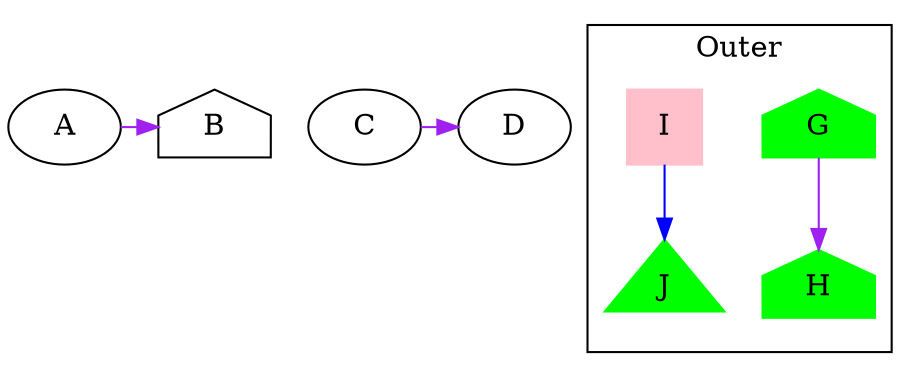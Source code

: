 strict digraph graph_55
{
	A [shape = oval]

	node [shape = house]
	edge [color = purple]

	{
		rank = same
		B
		node [shape = oval]
		A -> B
		{ C -> D }
	}

	node [color = green style = filled]

	subgraph cluster_outer
	{
		G -> H
		label = Outer
		subgraph
		{
			node [shape = triangle]
			edge [color = blue]
			I [color = pink shape = square]
			I -> J
			label = Inner
		}
	}
	graph [rankdir = TB]
}
